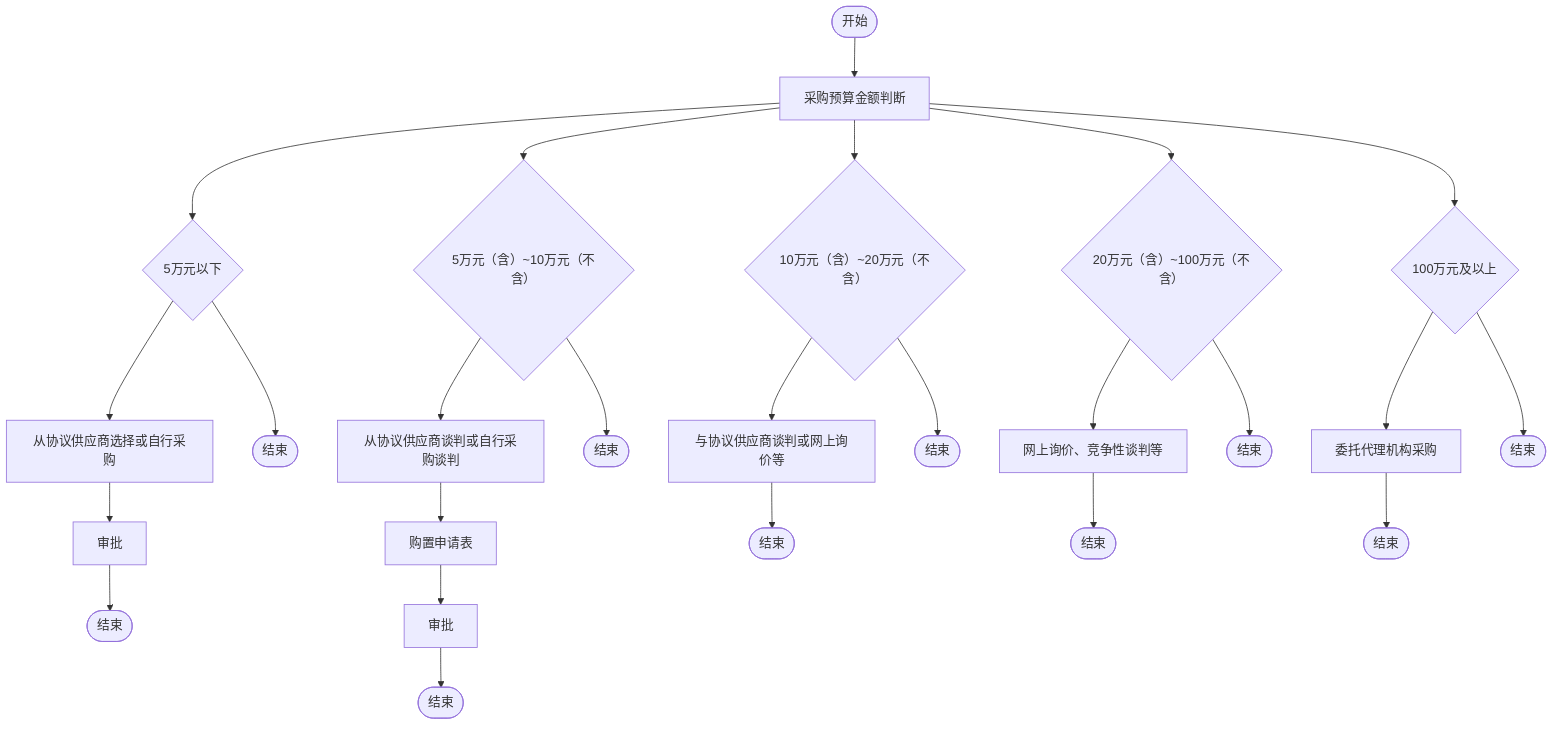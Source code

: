 flowchart TD
    Start(["开始"]) --> BudgetJudgment["采购预算金额判断"]
    BudgetJudgment --> Below50k{"5万元以下"}
    BudgetJudgment --> Between50kAnd100k{"5万元（含）~10万元（不含）"}
    BudgetJudgment --> Between100kAnd200k{"10万元（含）~20万元（不含）"}
    BudgetJudgment --> Between200kAnd1M{"20万元（含）~100万元（不含）"}
    BudgetJudgment --> Above1M{"100万元及以上"}

    Below50k --> ChooseOrSelfPurchase["从协议供应商选择或自行采购"]
    ChooseOrSelfPurchase --> Approval1["审批"]
    Approval1 --> End1(["结束"])

    Between50kAnd100k --> NegotiateOrSelfPurchase["从协议供应商谈判或自行采购谈判"]
    NegotiateOrSelfPurchase --> PurchaseApplication["购置申请表"]
    PurchaseApplication --> Approval2["审批"]
    Approval2 --> End2(["结束"])

    Between100kAnd200k --> NegotiateOrOnlineInquiry["与协议供应商谈判或网上询价等"]
    NegotiateOrOnlineInquiry --> End3(["结束"])

    Between200kAnd1M --> OnlineInquiryOrCompetitiveNegotiation["网上询价、竞争性谈判等"]
    OnlineInquiryOrCompetitiveNegotiation --> End4(["结束"])

    Above1M --> DelegateToAgency["委托代理机构采购"]
    DelegateToAgency --> End5(["结束"])

    Below50k --> End6(["结束"])
    Between50kAnd100k --> End7(["结束"])
    Between100kAnd200k --> End8(["结束"])
    Between200kAnd1M --> End9(["结束"])
    Above1M --> End10(["结束"])